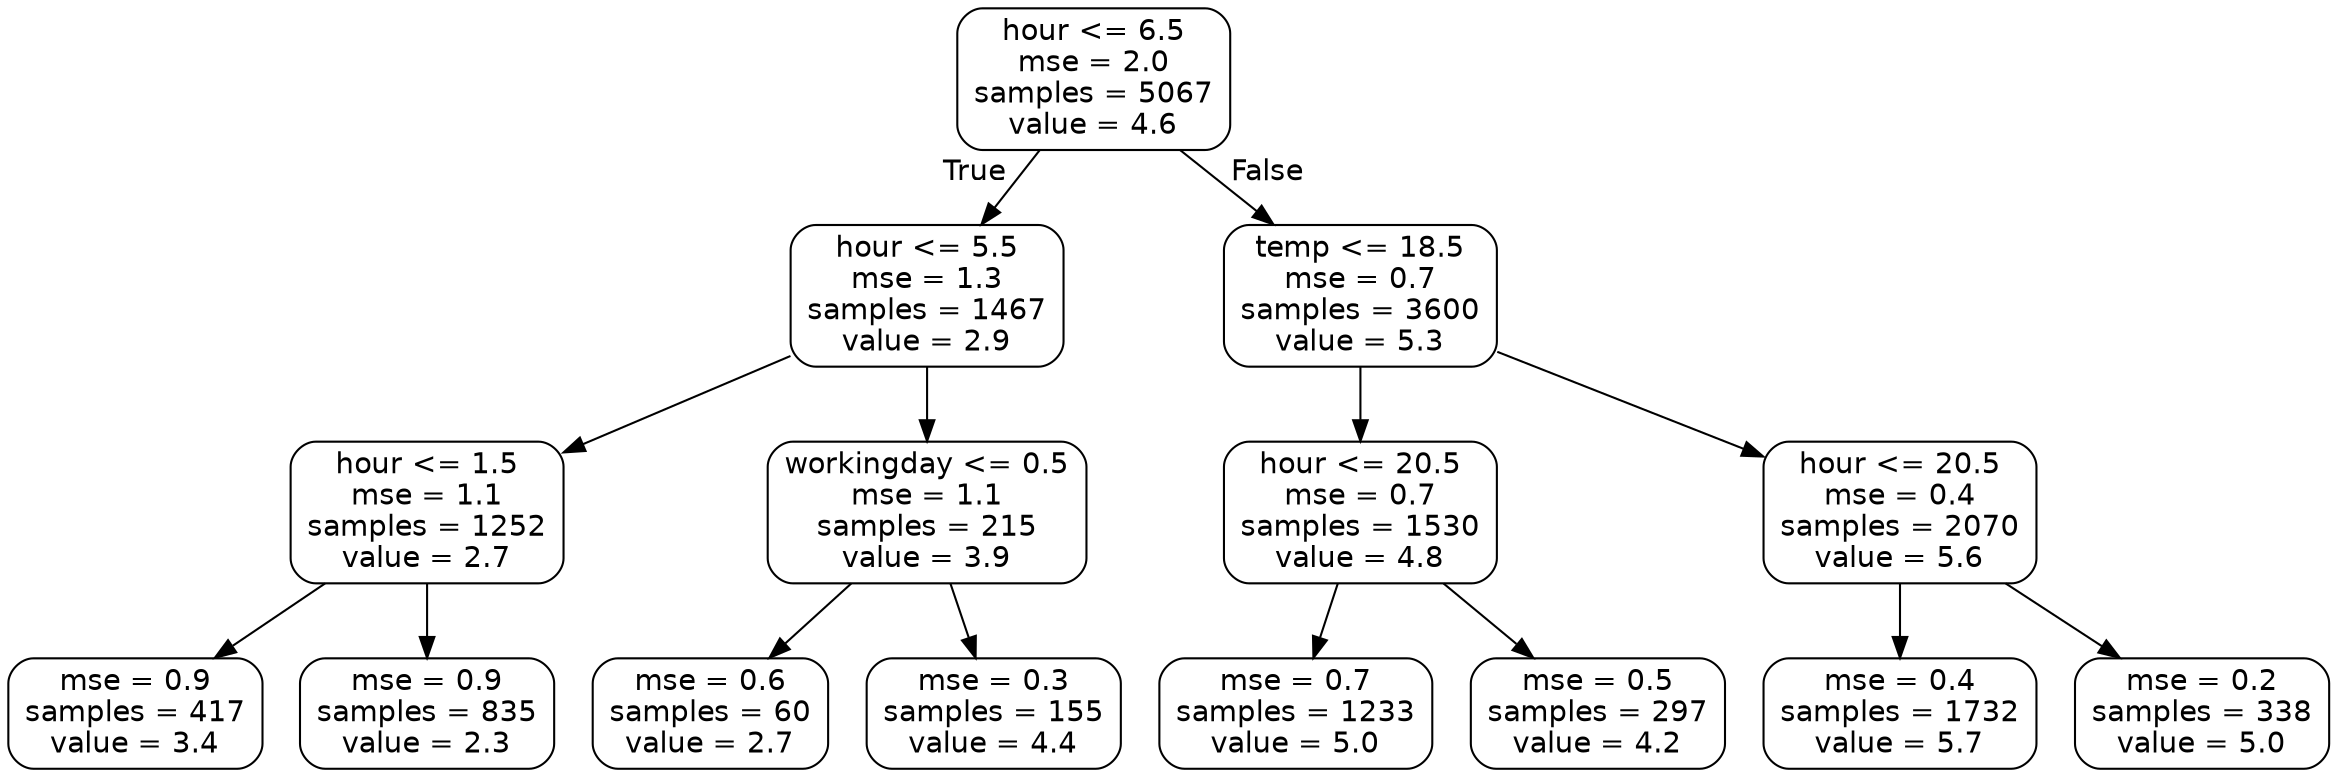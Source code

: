 digraph Tree {
node [shape=box, style="rounded", color="black", fontname=helvetica] ;
edge [fontname=helvetica] ;
0 [label="hour <= 6.5\nmse = 2.0\nsamples = 5067\nvalue = 4.6"] ;
1 [label="hour <= 5.5\nmse = 1.3\nsamples = 1467\nvalue = 2.9"] ;
0 -> 1 [labeldistance=2.5, labelangle=45, headlabel="True"] ;
2 [label="hour <= 1.5\nmse = 1.1\nsamples = 1252\nvalue = 2.7"] ;
1 -> 2 ;
3 [label="mse = 0.9\nsamples = 417\nvalue = 3.4"] ;
2 -> 3 ;
4 [label="mse = 0.9\nsamples = 835\nvalue = 2.3"] ;
2 -> 4 ;
5 [label="workingday <= 0.5\nmse = 1.1\nsamples = 215\nvalue = 3.9"] ;
1 -> 5 ;
6 [label="mse = 0.6\nsamples = 60\nvalue = 2.7"] ;
5 -> 6 ;
7 [label="mse = 0.3\nsamples = 155\nvalue = 4.4"] ;
5 -> 7 ;
8 [label="temp <= 18.5\nmse = 0.7\nsamples = 3600\nvalue = 5.3"] ;
0 -> 8 [labeldistance=2.5, labelangle=-45, headlabel="False"] ;
9 [label="hour <= 20.5\nmse = 0.7\nsamples = 1530\nvalue = 4.8"] ;
8 -> 9 ;
10 [label="mse = 0.7\nsamples = 1233\nvalue = 5.0"] ;
9 -> 10 ;
11 [label="mse = 0.5\nsamples = 297\nvalue = 4.2"] ;
9 -> 11 ;
12 [label="hour <= 20.5\nmse = 0.4\nsamples = 2070\nvalue = 5.6"] ;
8 -> 12 ;
13 [label="mse = 0.4\nsamples = 1732\nvalue = 5.7"] ;
12 -> 13 ;
14 [label="mse = 0.2\nsamples = 338\nvalue = 5.0"] ;
12 -> 14 ;
}